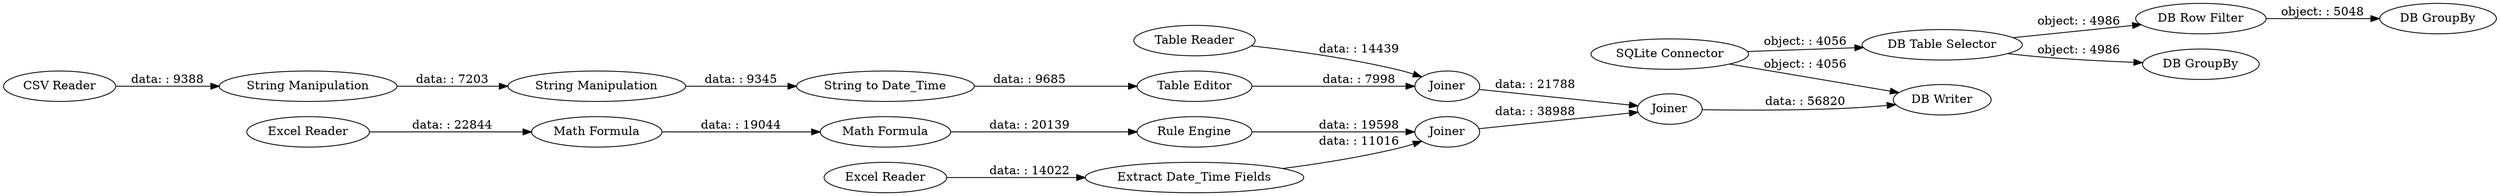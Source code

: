 digraph {
	"-7750300275977044880_39" [label="DB Table Selector"]
	"1290717400711126531_30" [label="DB Writer"]
	"1290717400711126531_37" [label=Joiner]
	"1290717400711126531_24" [label="String to Date_Time"]
	"1290717400711126531_36" [label=Joiner]
	"1290717400711126531_33" [label="Table Reader"]
	"1290717400711126531_26" [label="Table Editor"]
	"-7750300275977044880_41" [label="DB GroupBy"]
	"-7750300275977044880_40" [label="DB Row Filter"]
	"1290717400711126531_32" [label="Excel Reader"]
	"-7750300275977044880_42" [label="DB GroupBy"]
	"1290717400711126531_21" [label="Math Formula"]
	"1290717400711126531_22" [label="Rule Engine"]
	"1290717400711126531_19" [label="String Manipulation"]
	"1290717400711126531_34" [label="CSV Reader"]
	"1290717400711126531_23" [label="Math Formula"]
	"1290717400711126531_35" [label=Joiner]
	"1290717400711126531_20" [label="String Manipulation"]
	"1290717400711126531_6" [label="SQLite Connector"]
	"1290717400711126531_25" [label="Extract Date_Time Fields"]
	"1290717400711126531_31" [label="Excel Reader"]
	"1290717400711126531_25" -> "1290717400711126531_35" [label="data: : 11016"]
	"-7750300275977044880_39" -> "-7750300275977044880_42" [label="object: : 4986"]
	"1290717400711126531_33" -> "1290717400711126531_37" [label="data: : 14439"]
	"1290717400711126531_37" -> "1290717400711126531_36" [label="data: : 21788"]
	"-7750300275977044880_39" -> "-7750300275977044880_40" [label="object: : 4986"]
	"1290717400711126531_22" -> "1290717400711126531_35" [label="data: : 19598"]
	"1290717400711126531_20" -> "1290717400711126531_24" [label="data: : 9345"]
	"1290717400711126531_26" -> "1290717400711126531_37" [label="data: : 7998"]
	"1290717400711126531_34" -> "1290717400711126531_19" [label="data: : 9388"]
	"-7750300275977044880_40" -> "-7750300275977044880_41" [label="object: : 5048"]
	"1290717400711126531_21" -> "1290717400711126531_22" [label="data: : 20139"]
	"1290717400711126531_32" -> "1290717400711126531_23" [label="data: : 22844"]
	"1290717400711126531_31" -> "1290717400711126531_25" [label="data: : 14022"]
	"1290717400711126531_19" -> "1290717400711126531_20" [label="data: : 7203"]
	"1290717400711126531_24" -> "1290717400711126531_26" [label="data: : 9685"]
	"1290717400711126531_6" -> "-7750300275977044880_39" [label="object: : 4056"]
	"1290717400711126531_6" -> "1290717400711126531_30" [label="object: : 4056"]
	"1290717400711126531_36" -> "1290717400711126531_30" [label="data: : 56820"]
	"1290717400711126531_35" -> "1290717400711126531_36" [label="data: : 38988"]
	"1290717400711126531_23" -> "1290717400711126531_21" [label="data: : 19044"]
	rankdir=LR
}

